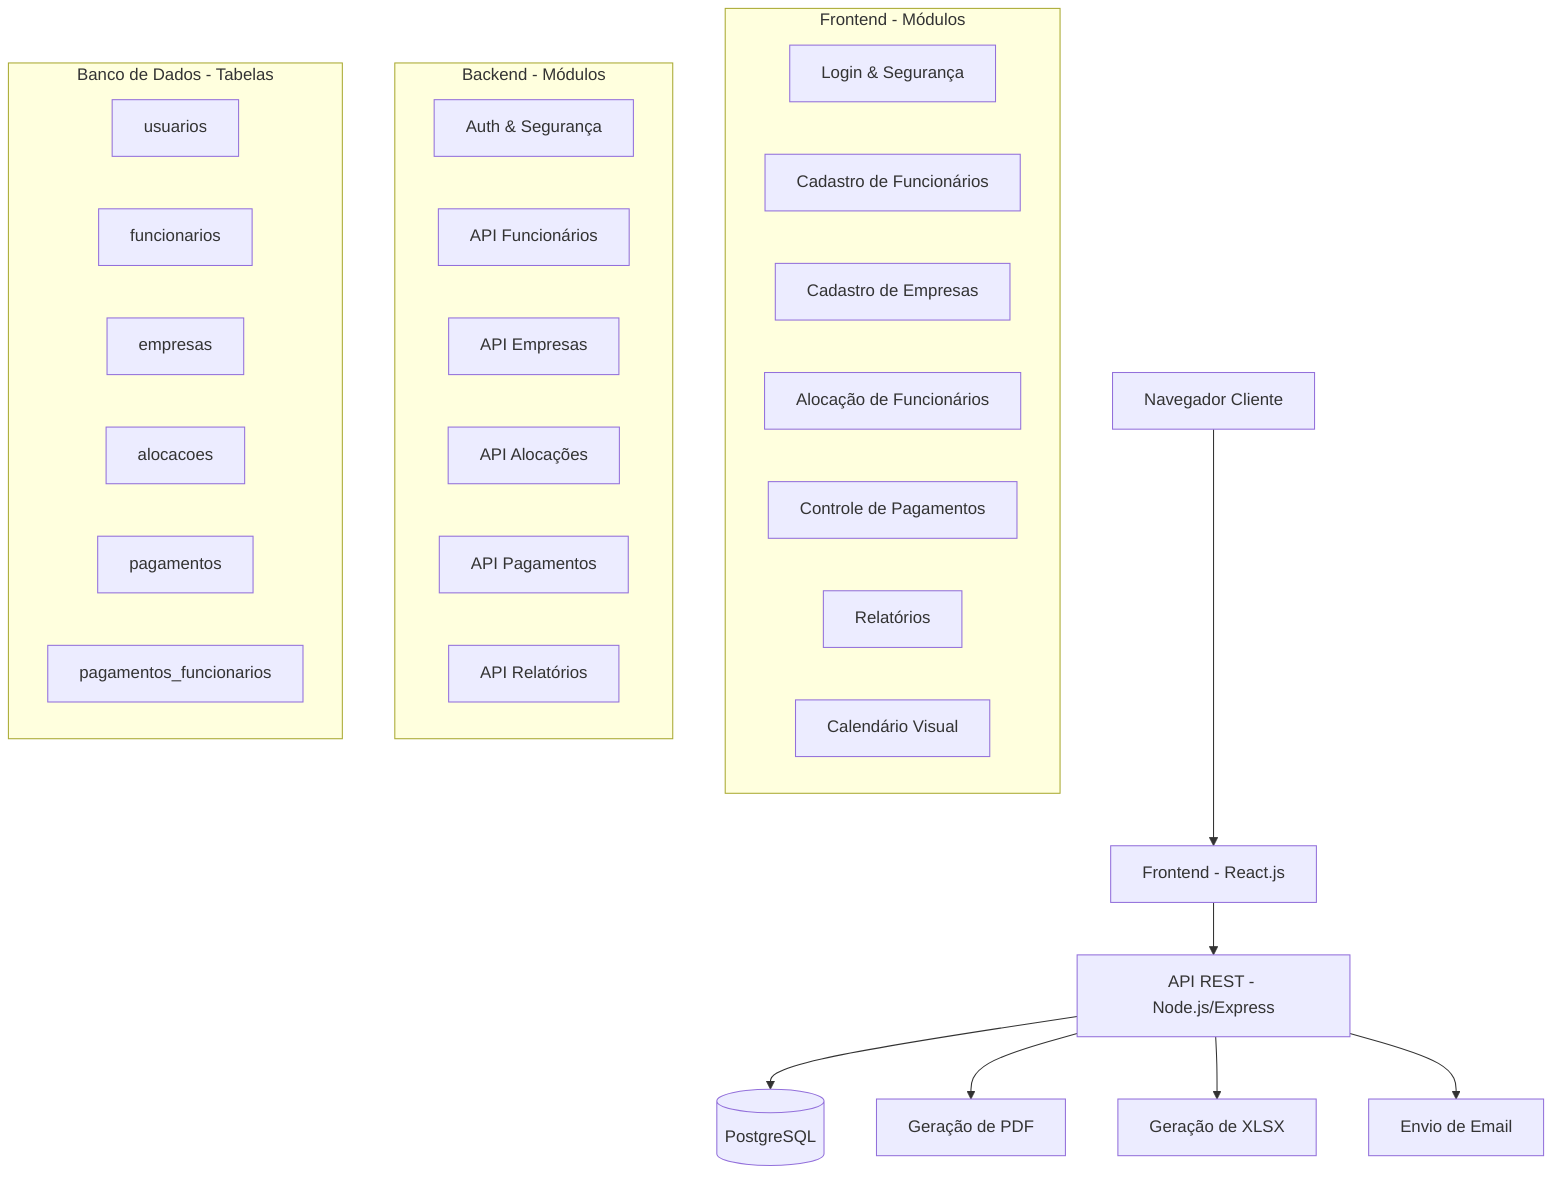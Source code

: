 graph TB
    Cliente[Navegador Cliente]
    Frontend[Frontend - React.js]
    API[API REST - Node.js/Express]
    DB[(PostgreSQL)]
    PDF[Geração de PDF]
    XLSX[Geração de XLSX]
    Email[Envio de Email]
    
    Cliente --> Frontend
    Frontend --> API
    API --> DB
    API --> PDF
    API --> XLSX
    API --> Email
    
    subgraph "Frontend - Módulos"
        FE1[Login & Segurança]
        FE2[Cadastro de Funcionários]
        FE3[Cadastro de Empresas]
        FE4[Alocação de Funcionários]
        FE5[Controle de Pagamentos]
        FE6[Relatórios]
        FE7[Calendário Visual]
    end
    
    subgraph "Backend - Módulos"
        BE1[Auth & Segurança]
        BE2[API Funcionários]
        BE3[API Empresas]
        BE4[API Alocações]
        BE5[API Pagamentos]
        BE6[API Relatórios]
    end
    
    subgraph "Banco de Dados - Tabelas"
        T1[usuarios]
        T2[funcionarios]
        T3[empresas]
        T4[alocacoes]
        T5[pagamentos]
        T6[pagamentos_funcionarios]
    end